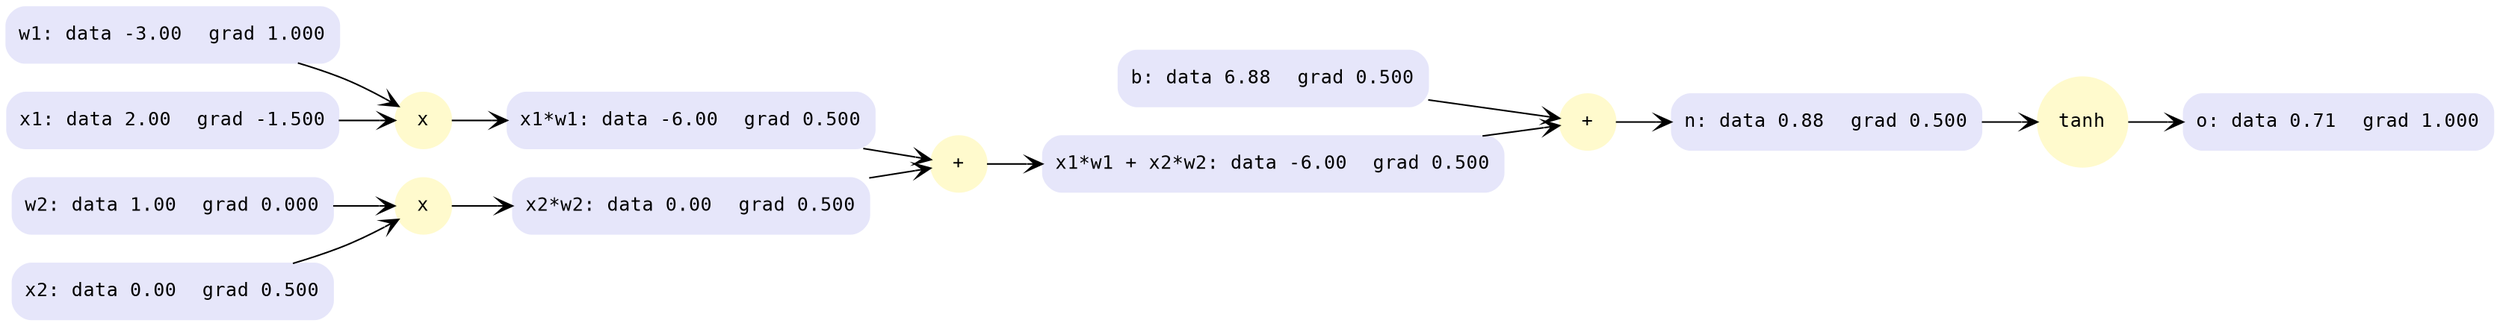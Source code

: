 digraph {
	fontname=Monospace rankdir=LR
	4803228240 [label="{b: data 6.88 | grad 0.500 }" color=lavender fontname=Monospace fontsize=12 shape=record style="rounded,filled"]
	4802369616 [label="{w2: data 1.00 | grad 0.000 }" color=lavender fontname=Monospace fontsize=12 shape=record style="rounded,filled"]
	4803415152 [label="{x1*w1 + x2*w2: data -6.00 | grad 0.500 }" color=lavender fontname=Monospace fontsize=12 shape=record style="rounded,filled"]
	"4803415152+" [label="+" color=lemonchiffon fontname=Monospace fontsize=12 shape=circle style=filled]
	"4803415152+" -> 4803415152 [arrowhead=open]
	4802369184 [label="{w1: data -3.00 | grad 1.000 }" color=lavender fontname=Monospace fontsize=12 shape=record style="rounded,filled"]
	4802069168 [label="{x2: data 0.00 | grad 0.500 }" color=lavender fontname=Monospace fontsize=12 shape=record style="rounded,filled"]
	4800850720 [label="{x1*w1: data -6.00 | grad 0.500 }" color=lavender fontname=Monospace fontsize=12 shape=record style="rounded,filled"]
	"4800850720x" [label=x color=lemonchiffon fontname=Monospace fontsize=12 shape=circle style=filled]
	"4800850720x" -> 4800850720 [arrowhead=open]
	4800851248 [label="{x2*w2: data 0.00 | grad 0.500 }" color=lavender fontname=Monospace fontsize=12 shape=record style="rounded,filled"]
	"4800851248x" [label=x color=lemonchiffon fontname=Monospace fontsize=12 shape=circle style=filled]
	"4800851248x" -> 4800851248 [arrowhead=open]
	4802370912 [label="{x1: data 2.00 | grad -1.500 }" color=lavender fontname=Monospace fontsize=12 shape=record style="rounded,filled"]
	4800802672 [label="{n: data 0.88 | grad 0.500 }" color=lavender fontname=Monospace fontsize=12 shape=record style="rounded,filled"]
	"4800802672+" [label="+" color=lemonchiffon fontname=Monospace fontsize=12 shape=circle style=filled]
	"4800802672+" -> 4800802672 [arrowhead=open]
	4803388848 [label="{o: data 0.71 | grad 1.000 }" color=lavender fontname=Monospace fontsize=12 shape=record style="rounded,filled"]
	"4803388848tanh" [label=tanh color=lemonchiffon fontname=Monospace fontsize=12 shape=circle style=filled]
	"4803388848tanh" -> 4803388848 [arrowhead=open]
	4802069168 -> "4800851248x" [arrowhead=open]
	4803228240 -> "4800802672+" [arrowhead=open]
	4800802672 -> "4803388848tanh" [arrowhead=open]
	4800851248 -> "4803415152+" [arrowhead=open]
	4802369616 -> "4800851248x" [arrowhead=open]
	4802369184 -> "4800850720x" [arrowhead=open]
	4802370912 -> "4800850720x" [arrowhead=open]
	4803415152 -> "4800802672+" [arrowhead=open]
	4800850720 -> "4803415152+" [arrowhead=open]
}

